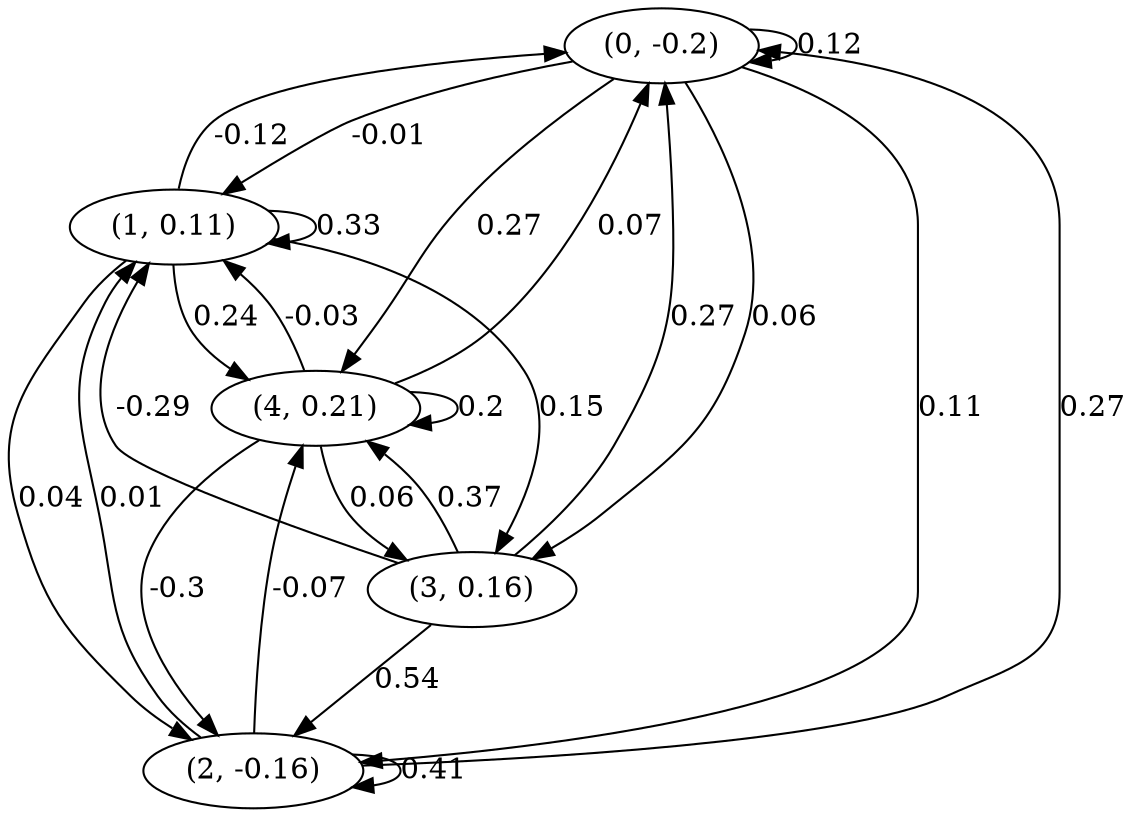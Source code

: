 digraph {
    0 [ label = "(0, -0.2)" ]
    1 [ label = "(1, 0.11)" ]
    2 [ label = "(2, -0.16)" ]
    3 [ label = "(3, 0.16)" ]
    4 [ label = "(4, 0.21)" ]
    0 -> 0 [ label = "0.12" ]
    1 -> 1 [ label = "0.33" ]
    2 -> 2 [ label = "0.41" ]
    4 -> 4 [ label = "0.2" ]
    1 -> 0 [ label = "-0.12" ]
    2 -> 0 [ label = "0.27" ]
    3 -> 0 [ label = "0.27" ]
    4 -> 0 [ label = "0.07" ]
    0 -> 1 [ label = "-0.01" ]
    2 -> 1 [ label = "0.01" ]
    3 -> 1 [ label = "-0.29" ]
    4 -> 1 [ label = "-0.03" ]
    0 -> 2 [ label = "0.11" ]
    1 -> 2 [ label = "0.04" ]
    3 -> 2 [ label = "0.54" ]
    4 -> 2 [ label = "-0.3" ]
    0 -> 3 [ label = "0.06" ]
    1 -> 3 [ label = "0.15" ]
    4 -> 3 [ label = "0.06" ]
    0 -> 4 [ label = "0.27" ]
    1 -> 4 [ label = "0.24" ]
    2 -> 4 [ label = "-0.07" ]
    3 -> 4 [ label = "0.37" ]
}

